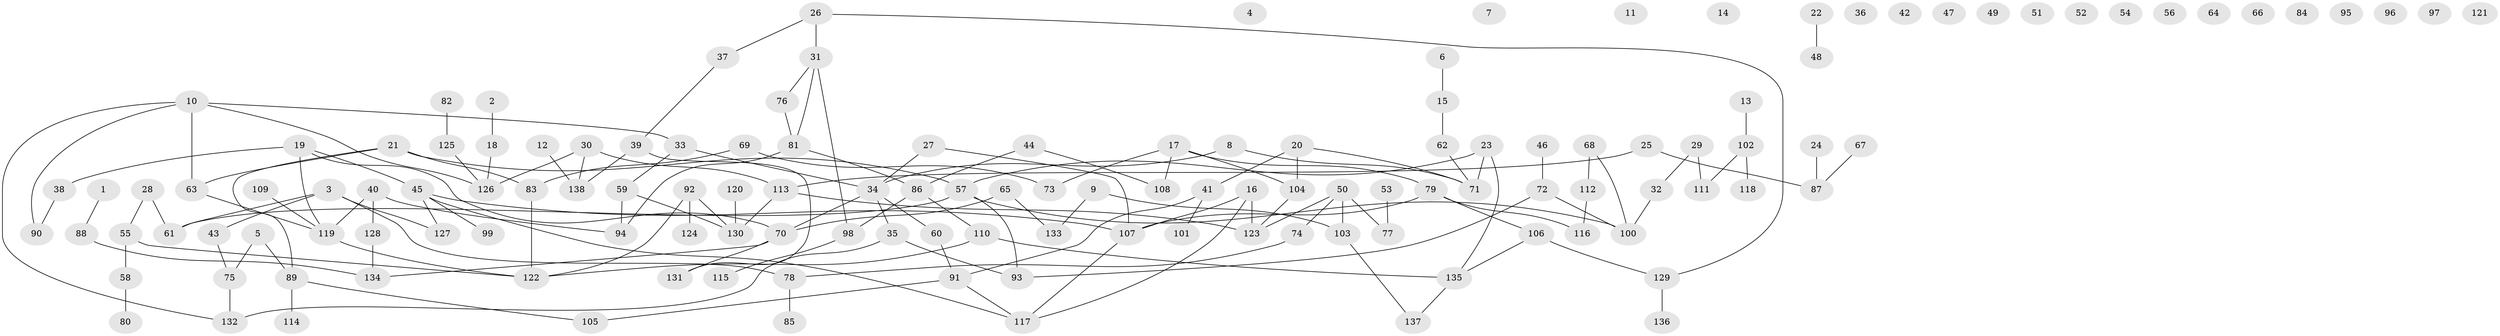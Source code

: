 // Generated by graph-tools (version 1.1) at 2025/13/03/09/25 04:13:14]
// undirected, 138 vertices, 155 edges
graph export_dot {
graph [start="1"]
  node [color=gray90,style=filled];
  1;
  2;
  3;
  4;
  5;
  6;
  7;
  8;
  9;
  10;
  11;
  12;
  13;
  14;
  15;
  16;
  17;
  18;
  19;
  20;
  21;
  22;
  23;
  24;
  25;
  26;
  27;
  28;
  29;
  30;
  31;
  32;
  33;
  34;
  35;
  36;
  37;
  38;
  39;
  40;
  41;
  42;
  43;
  44;
  45;
  46;
  47;
  48;
  49;
  50;
  51;
  52;
  53;
  54;
  55;
  56;
  57;
  58;
  59;
  60;
  61;
  62;
  63;
  64;
  65;
  66;
  67;
  68;
  69;
  70;
  71;
  72;
  73;
  74;
  75;
  76;
  77;
  78;
  79;
  80;
  81;
  82;
  83;
  84;
  85;
  86;
  87;
  88;
  89;
  90;
  91;
  92;
  93;
  94;
  95;
  96;
  97;
  98;
  99;
  100;
  101;
  102;
  103;
  104;
  105;
  106;
  107;
  108;
  109;
  110;
  111;
  112;
  113;
  114;
  115;
  116;
  117;
  118;
  119;
  120;
  121;
  122;
  123;
  124;
  125;
  126;
  127;
  128;
  129;
  130;
  131;
  132;
  133;
  134;
  135;
  136;
  137;
  138;
  1 -- 88;
  2 -- 18;
  3 -- 43;
  3 -- 61;
  3 -- 78;
  3 -- 127;
  5 -- 75;
  5 -- 89;
  6 -- 15;
  8 -- 34;
  8 -- 71;
  9 -- 103;
  9 -- 133;
  10 -- 33;
  10 -- 63;
  10 -- 90;
  10 -- 126;
  10 -- 132;
  12 -- 138;
  13 -- 102;
  15 -- 62;
  16 -- 107;
  16 -- 117;
  16 -- 123;
  17 -- 73;
  17 -- 79;
  17 -- 104;
  17 -- 108;
  18 -- 126;
  19 -- 38;
  19 -- 45;
  19 -- 70;
  19 -- 119;
  20 -- 41;
  20 -- 71;
  20 -- 104;
  21 -- 57;
  21 -- 63;
  21 -- 83;
  21 -- 89;
  22 -- 48;
  23 -- 57;
  23 -- 71;
  23 -- 135;
  24 -- 87;
  25 -- 87;
  25 -- 113;
  26 -- 31;
  26 -- 37;
  26 -- 129;
  27 -- 34;
  27 -- 107;
  28 -- 55;
  28 -- 61;
  29 -- 32;
  29 -- 111;
  30 -- 113;
  30 -- 126;
  30 -- 138;
  31 -- 76;
  31 -- 81;
  31 -- 98;
  32 -- 100;
  33 -- 34;
  33 -- 59;
  34 -- 35;
  34 -- 60;
  34 -- 70;
  35 -- 93;
  35 -- 132;
  37 -- 39;
  38 -- 90;
  39 -- 131;
  39 -- 138;
  40 -- 94;
  40 -- 119;
  40 -- 128;
  41 -- 91;
  41 -- 101;
  43 -- 75;
  44 -- 86;
  44 -- 108;
  45 -- 99;
  45 -- 107;
  45 -- 117;
  45 -- 127;
  46 -- 72;
  50 -- 74;
  50 -- 77;
  50 -- 103;
  50 -- 123;
  53 -- 77;
  55 -- 58;
  55 -- 122;
  57 -- 61;
  57 -- 93;
  57 -- 100;
  58 -- 80;
  59 -- 94;
  59 -- 130;
  60 -- 91;
  62 -- 71;
  63 -- 119;
  65 -- 70;
  65 -- 133;
  67 -- 87;
  68 -- 100;
  68 -- 112;
  69 -- 73;
  69 -- 83;
  70 -- 131;
  70 -- 134;
  72 -- 93;
  72 -- 100;
  74 -- 78;
  75 -- 132;
  76 -- 81;
  78 -- 85;
  79 -- 106;
  79 -- 107;
  79 -- 116;
  81 -- 86;
  81 -- 94;
  82 -- 125;
  83 -- 122;
  86 -- 98;
  86 -- 110;
  88 -- 134;
  89 -- 105;
  89 -- 114;
  91 -- 105;
  91 -- 117;
  92 -- 122;
  92 -- 124;
  92 -- 130;
  98 -- 115;
  102 -- 111;
  102 -- 118;
  103 -- 137;
  104 -- 123;
  106 -- 129;
  106 -- 135;
  107 -- 117;
  109 -- 119;
  110 -- 122;
  110 -- 135;
  112 -- 116;
  113 -- 123;
  113 -- 130;
  119 -- 122;
  120 -- 130;
  125 -- 126;
  128 -- 134;
  129 -- 136;
  135 -- 137;
}
